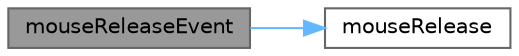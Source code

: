digraph "mouseReleaseEvent"
{
 // LATEX_PDF_SIZE
  bgcolor="transparent";
  edge [fontname=Helvetica,fontsize=10,labelfontname=Helvetica,labelfontsize=10];
  node [fontname=Helvetica,fontsize=10,shape=box,height=0.2,width=0.4];
  rankdir="LR";
  Node1 [id="Node000001",label="mouseReleaseEvent",height=0.2,width=0.4,color="gray40", fillcolor="grey60", style="filled", fontcolor="black",tooltip="鼠标释放事件"];
  Node1 -> Node2 [id="edge1_Node000001_Node000002",color="steelblue1",style="solid",tooltip=" "];
  Node2 [id="Node000002",label="mouseRelease",height=0.2,width=0.4,color="grey40", fillcolor="white", style="filled",URL="$class_ela_base_list_view.html#ade366a414e02459230addc2a0ead2914",tooltip="鼠标释放信号"];
}

